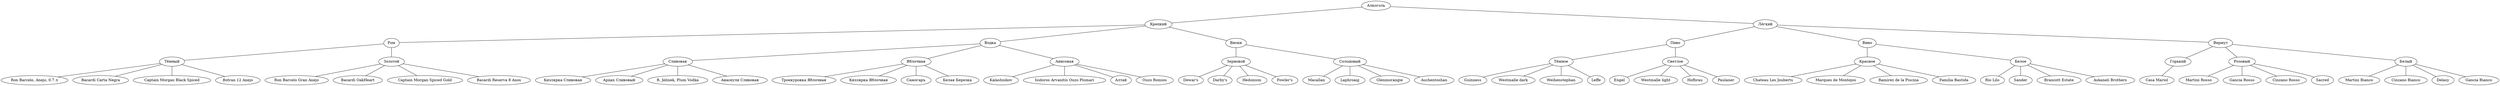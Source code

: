 graph alcohol_map {
	Алкоголь -- {
		Крепкий
		Лёгкий
	}

	Крепкий -- {
		Ром
		Водка
		Виски
	}

	Лёгкий -- {
		Пиво
		Вино
		Вермут
	}



	Ром -- {
		Тёмный
		Золотой
	}

	Водка -- {
		Сливовая
		Яблочная
		Анисовая
	}

	Виски -- {
		Зерновой
		Солодовый
	}


	Пиво -- {
		Тёмное
		Светлое
	}

	Вино -- {
		Красное
		Белое
	}

	Вермут -- {
		Горький
		Розовый
		Белый
	}




	// Ром
	Тёмный -- {
		"Ron Barcelo, Anejo, 0.7 л"
		"Bacardi Carta Negra"
		"Captain Morgan Black Spiced"
		"Botran 12 Anejo"
	}

	Золотой -- {
		"Ron Barcelo Gran Anejo"
		"Bacardi OakHeart"
		"Captain Morgan Spiced Gold"
		"Bacardi Reserva 8 Anos"
	}


	// Водка
	Сливовая -- {
		"Кизлярка Сливовая"
		"Арцах Сливовый"
		"R. Jelinek, Plum Vodka"
		"Анасеули Сливовая"
	}

	Яблочная -- {
		"Троекуровка Яблочная"
		"Кизлярка Яблочная"
		"Самогаръ"
		"Белая Березка"
	}

	Анисовая -- {
		"Kalashnikov"
		"Isidoros Arvanitis Ouzo Plomari"
		"Алтай"
		"Ouzo Romios"
	}


	// Виски
	Зерновой -- {
		"Dewar's"
		"Darby's"
		"Hedonism"
		"Fowler's"
	}

	Солодовый -- {
		"Macallan"
		"Laphroaig"
		"Glenmorangie"
		"Auchentoshan"
	}




	// Пиво
	Тёмное -- {
		"Guinness"
		"Westmalle dark"
		"Weihenstephan"
		"Leffe"
	}

	Светлое -- {
		"Engel"
		"Westmalle light"
		"Hofbrau"
		"Paulaner"
	}


	// Вино
	Красное -- {
		"Chateau Les Jouberts"
		"Marques de Montejos"
		"Ramirez de la Piscina"
		"Familia Bastida"
	}

	Белое -- {
		"Rio Lilo"
		"Sander"
		"Brancott Estate"
		"Askaneli Brothers"
	}


	// Вермут
	Горький -- {
		"Casa Mariol"
	}

	Розовый -- {
		"Martini Rosso"
		"Gancia Rosso"
		"Cinzano Rosso"
		"Sacred"
	}

	Белый -- {
		"Martini Bianco"
		"Cinzano Bianco"
		"Delasy"
		"Gancia Bianco"
	}
}

